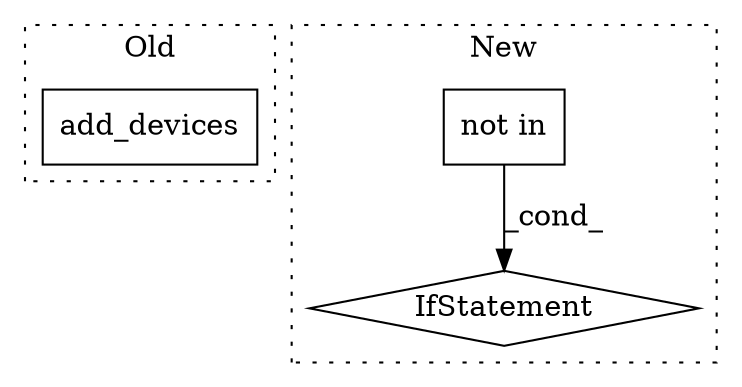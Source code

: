 digraph G {
subgraph cluster0 {
1 [label="add_devices" a="32" s="1248,1423" l="21,-3" shape="box"];
label = "Old";
style="dotted";
}
subgraph cluster1 {
2 [label="not in" a="108" s="1560" l="42" shape="box"];
3 [label="IfStatement" a="25" s="1550,1602" l="10,2" shape="diamond"];
label = "New";
style="dotted";
}
2 -> 3 [label="_cond_"];
}